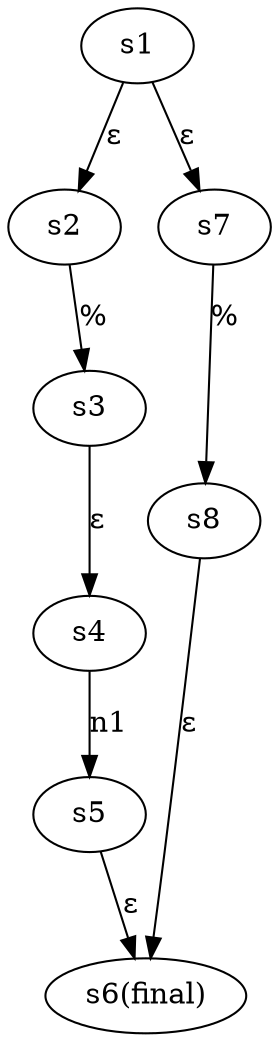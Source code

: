 digraph automaton {
	s1->s2 [label = "ε"];
	s2->s3 [label = "%"];
	s3->s4 [label = "ε"];
	s4->s5 [label = "n1"];
	s5->s6 [label = "ε"];
s6[label = "s6(final)"]	s1->s7 [label = "ε"];
	s7->s8 [label = "%"];
	s8->s6 [label = "ε"];
}